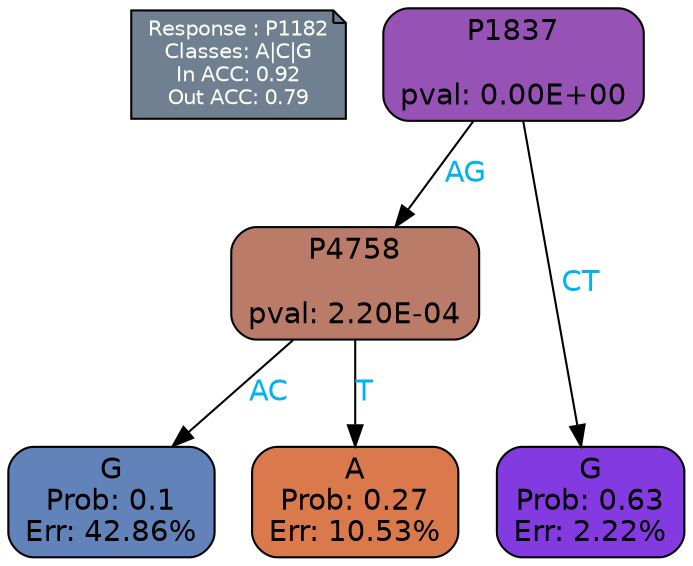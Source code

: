 digraph Tree {
node [shape=box, style="filled, rounded", color="black", fontname=helvetica] ;
graph [ranksep=equally, splines=polylines, bgcolor=transparent, dpi=600] ;
edge [fontname=helvetica] ;
LEGEND [label="Response : P1182
Classes: A|C|G
In ACC: 0.92
Out ACC: 0.79
",shape=note,align=left,style=filled,fillcolor="slategray",fontcolor="white",fontsize=10];1 [label="P1837

pval: 0.00E+00", fillcolor="#9752b5"] ;
2 [label="P4758

pval: 2.20E-04", fillcolor="#ba7b69"] ;
3 [label="G
Prob: 0.1
Err: 42.86%", fillcolor="#6282ba"] ;
4 [label="A
Prob: 0.27
Err: 10.53%", fillcolor="#da794b"] ;
5 [label="G
Prob: 0.63
Err: 2.22%", fillcolor="#833ae1"] ;
1 -> 2 [label="AG",fontcolor=deepskyblue2] ;
1 -> 5 [label="CT",fontcolor=deepskyblue2] ;
2 -> 3 [label="AC",fontcolor=deepskyblue2] ;
2 -> 4 [label="T",fontcolor=deepskyblue2] ;
{rank = same; 3;4;5;}{rank = same; LEGEND;1;}}